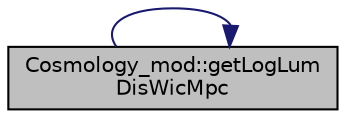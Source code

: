 digraph "Cosmology_mod::getLogLumDisWicMpc"
{
 // LATEX_PDF_SIZE
  edge [fontname="Helvetica",fontsize="10",labelfontname="Helvetica",labelfontsize="10"];
  node [fontname="Helvetica",fontsize="10",shape=record];
  rankdir="LR";
  Node1 [label="Cosmology_mod::getLogLum\lDisWicMpc",height=0.2,width=0.4,color="black", fillcolor="grey75", style="filled", fontcolor="black",tooltip="Return the approximate logarithm of the cosmological luminosity distance in units of MPc."];
  Node1 -> Node1 [color="midnightblue",fontsize="10",style="solid",fontname="Helvetica"];
}
